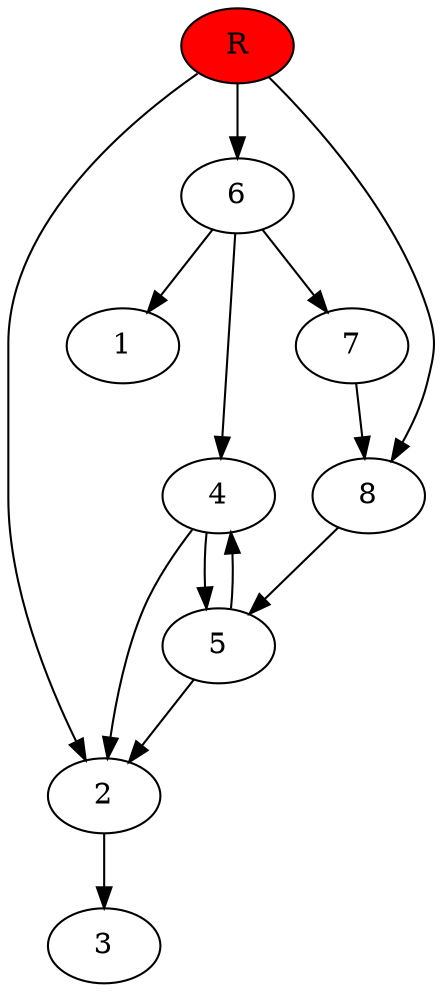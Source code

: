 digraph prb43450 {
	1
	2
	3
	4
	5
	6
	7
	8
	R [fillcolor="#ff0000" style=filled]
	2 -> 3
	4 -> 2
	4 -> 5
	5 -> 2
	5 -> 4
	6 -> 1
	6 -> 4
	6 -> 7
	7 -> 8
	8 -> 5
	R -> 2
	R -> 6
	R -> 8
}
